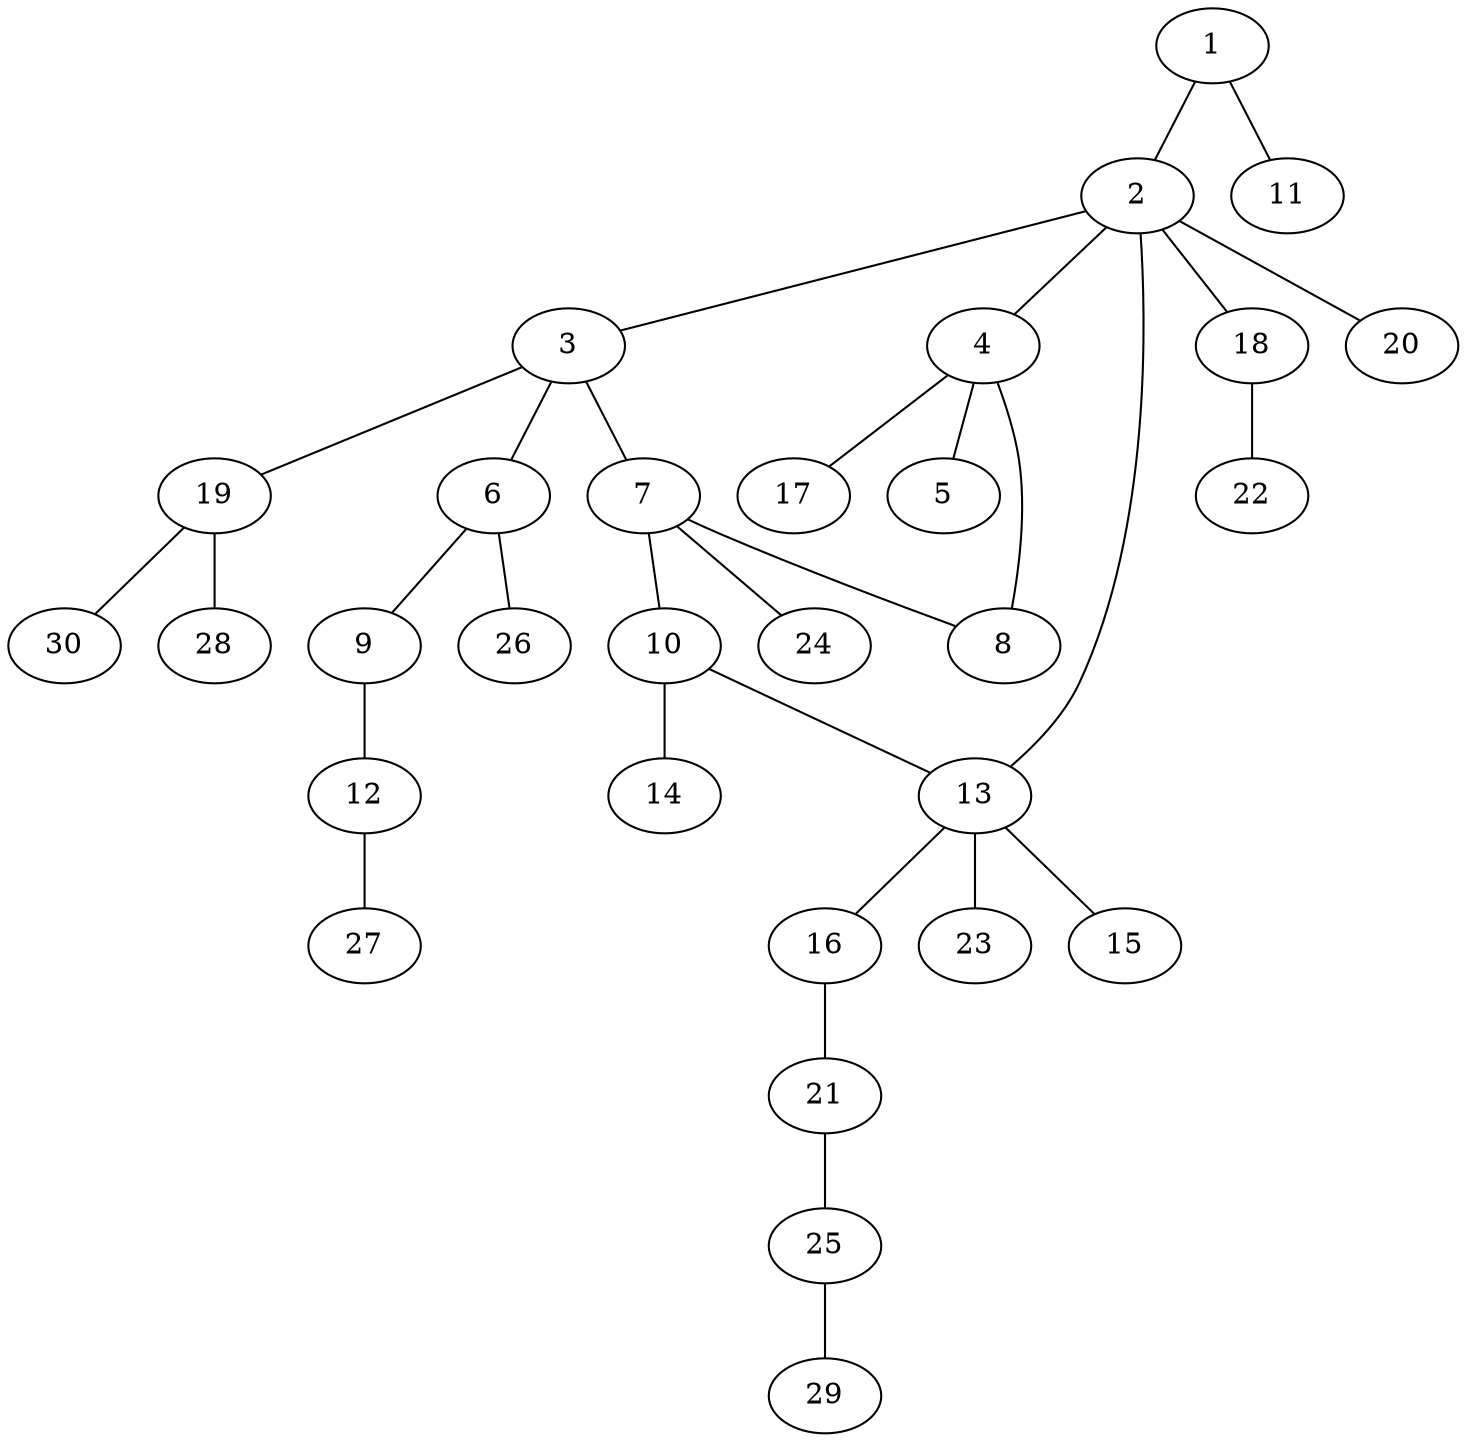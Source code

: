 graph graphname {1--2
1--11
2--3
2--4
2--13
2--18
2--20
3--6
3--7
3--19
4--5
4--8
4--17
6--9
6--26
7--8
7--10
7--24
9--12
10--13
10--14
12--27
13--15
13--16
13--23
16--21
18--22
19--28
19--30
21--25
25--29
}